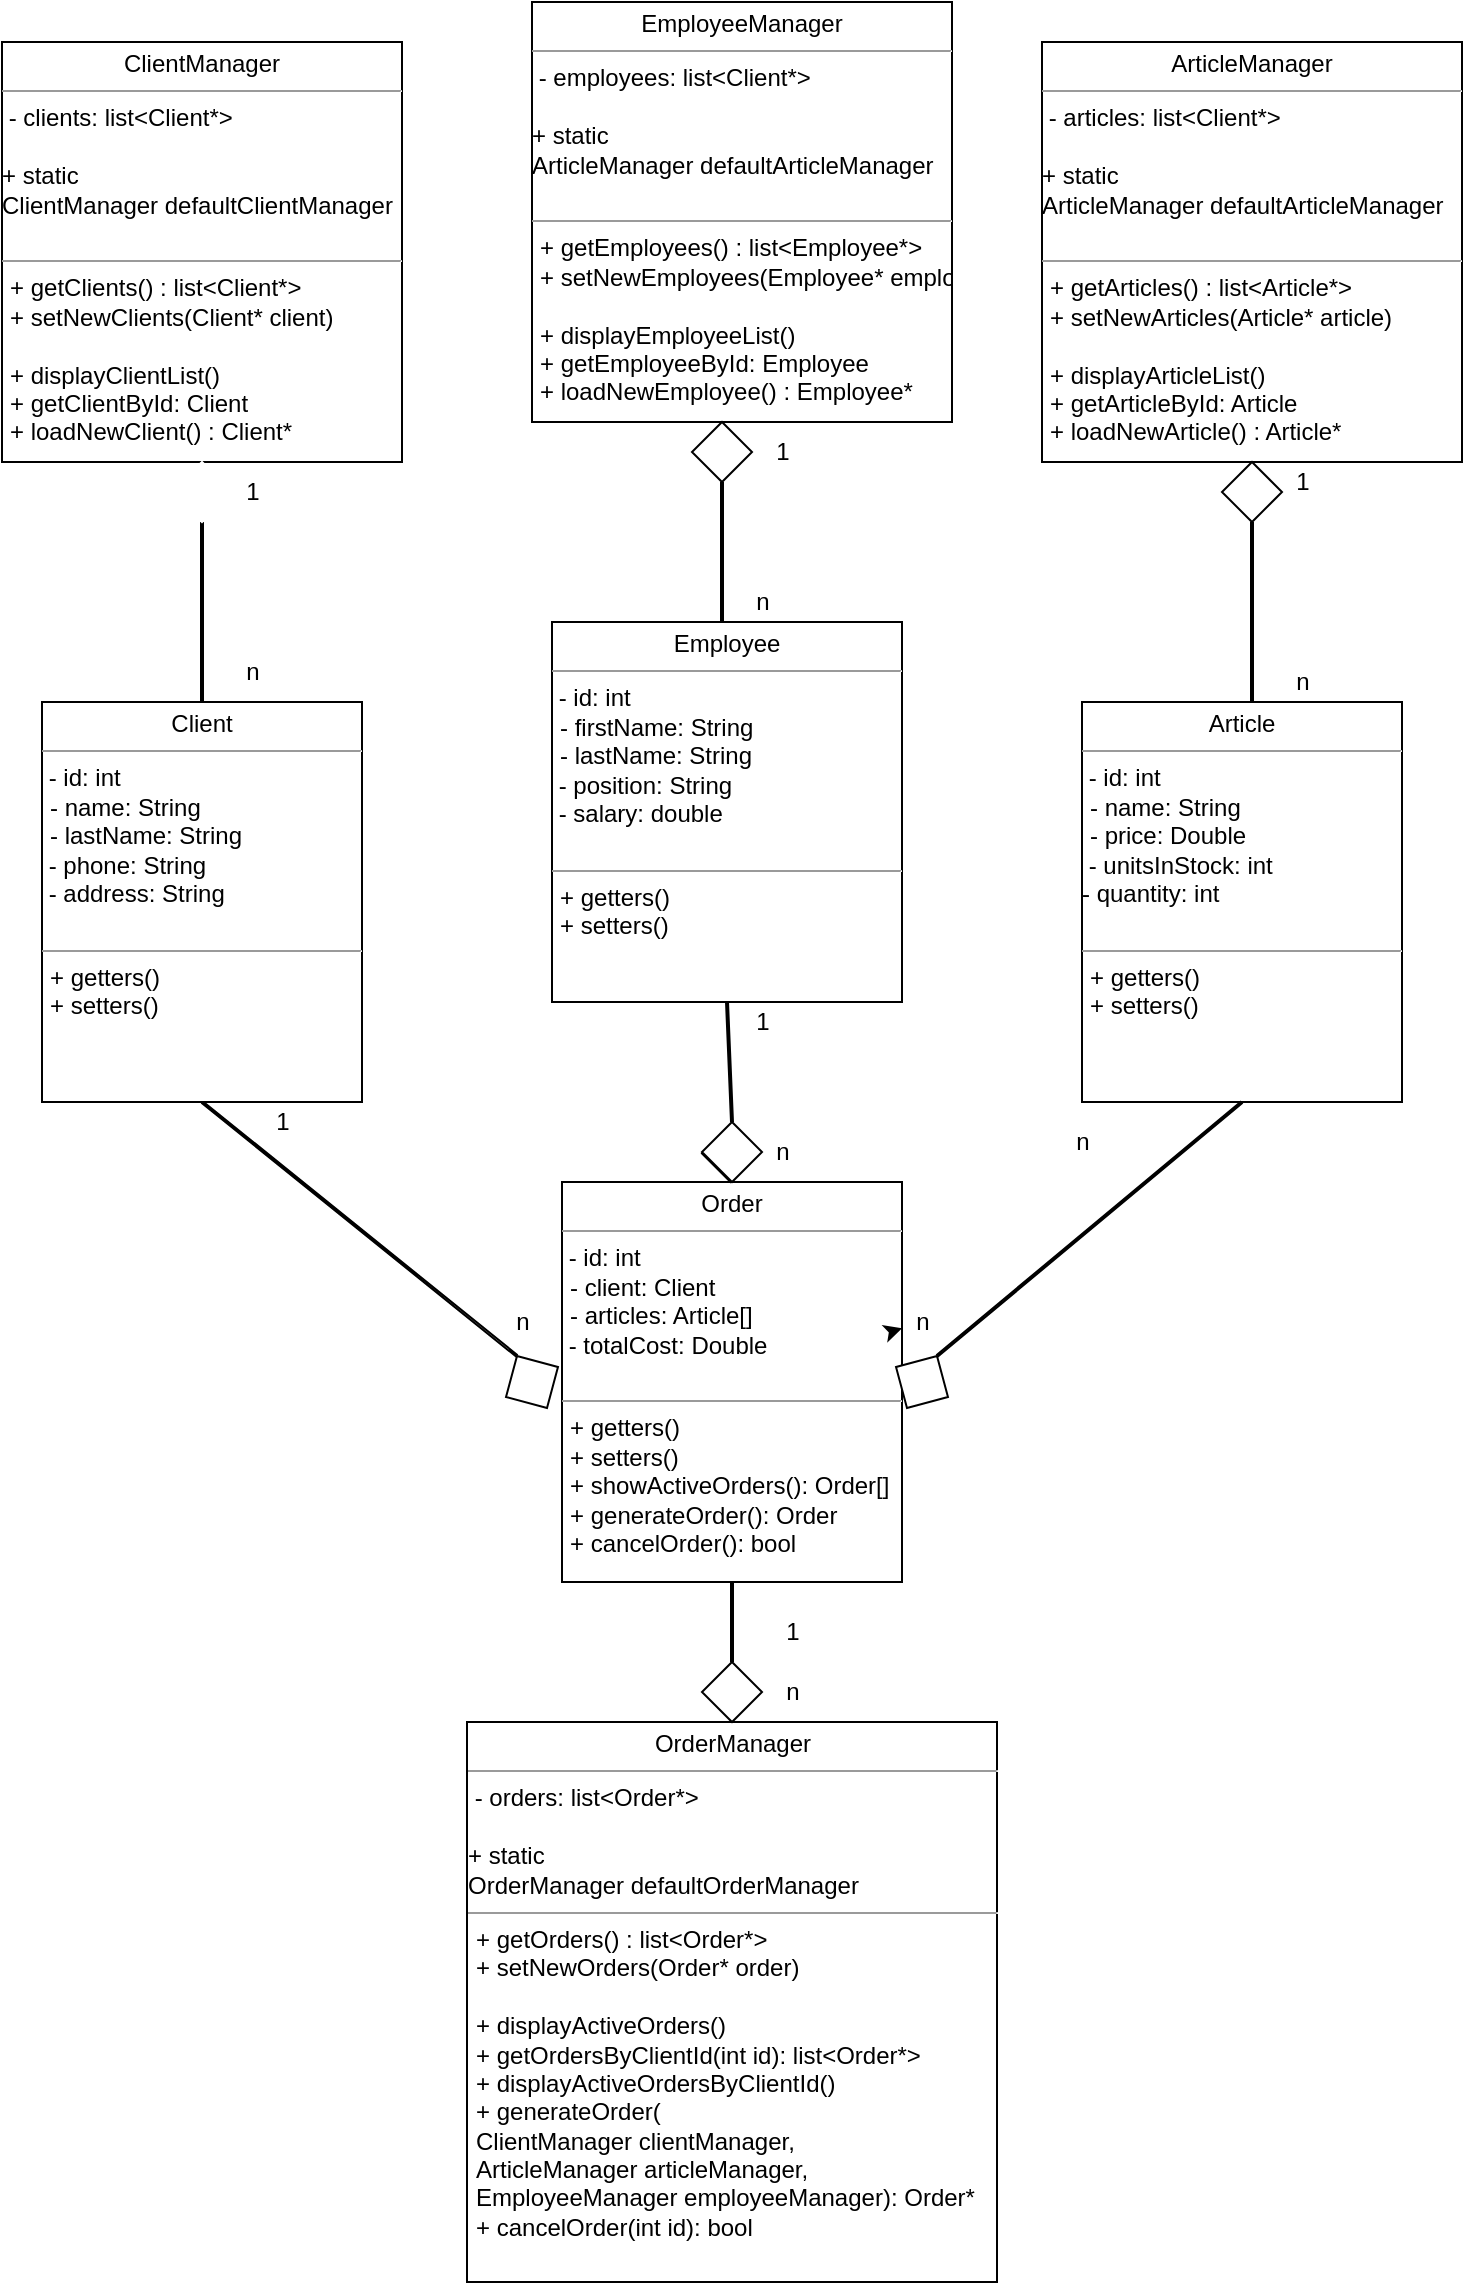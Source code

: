 <mxfile>
    <diagram id="JTaWTSF7lXTrRq_3tVzA" name="Page-1">
        <mxGraphModel dx="764" dy="607" grid="1" gridSize="10" guides="1" tooltips="1" connect="1" arrows="1" fold="1" page="1" pageScale="1" pageWidth="850" pageHeight="1100" background="none" math="0" shadow="0">
            <root>
                <mxCell id="0"/>
                <mxCell id="1" parent="0"/>
                <mxCell id="9" style="edgeStyle=none;html=1;exitX=0.5;exitY=1;exitDx=0;exitDy=0;shape=link;entryX=0;entryY=0.5;entryDx=0;entryDy=0;width=-1;" parent="1" source="6" target="12" edge="1">
                    <mxGeometry relative="1" as="geometry">
                        <mxPoint x="320" y="670" as="targetPoint"/>
                    </mxGeometry>
                </mxCell>
                <mxCell id="6" value="&lt;p style=&quot;margin:0px;margin-top:4px;text-align:center;&quot;&gt;Client&lt;br&gt;&lt;/p&gt;&lt;hr size=&quot;1&quot;&gt;&amp;nbsp;- id: int&lt;p style=&quot;margin:0px;margin-left:4px;&quot;&gt;- name: String&lt;/p&gt;&lt;p style=&quot;margin:0px;margin-left:4px;&quot;&gt;- lastName: String&lt;br&gt;&lt;/p&gt;&lt;div&gt;&amp;nbsp;- phone: String&lt;br&gt;&lt;/div&gt;&lt;div&gt;&amp;nbsp;- address: String&lt;/div&gt;&lt;div&gt;&lt;br&gt;&lt;/div&gt;&lt;hr size=&quot;1&quot;&gt;&lt;p style=&quot;margin:0px;margin-left:4px;&quot;&gt;+ getters()&lt;/p&gt;&lt;p style=&quot;margin:0px;margin-left:4px;&quot;&gt;+ setters()&lt;/p&gt;" style="verticalAlign=top;align=left;overflow=fill;fontSize=12;fontFamily=Helvetica;html=1;" parent="1" vertex="1">
                    <mxGeometry x="60" y="360" width="160" height="200" as="geometry"/>
                </mxCell>
                <mxCell id="7" value="&lt;p style=&quot;margin:0px;margin-top:4px;text-align:center;&quot;&gt;Article&lt;br&gt;&lt;/p&gt;&lt;hr size=&quot;1&quot;&gt;&amp;nbsp;- id: int&lt;p style=&quot;margin:0px;margin-left:4px;&quot;&gt;- name: String&lt;/p&gt;&lt;p style=&quot;margin:0px;margin-left:4px;&quot;&gt;- price: Double&lt;br&gt;&lt;/p&gt;&lt;div&gt;&amp;nbsp;- unitsInStock: int&lt;/div&gt;&lt;div&gt;- quantity: int&lt;/div&gt;&lt;div&gt;&lt;br&gt;&lt;/div&gt;&lt;hr size=&quot;1&quot;&gt;&lt;p style=&quot;margin:0px;margin-left:4px;&quot;&gt;+ getters()&lt;/p&gt;&lt;p style=&quot;margin:0px;margin-left:4px;&quot;&gt;+ setters()&lt;/p&gt;" style="verticalAlign=top;align=left;overflow=fill;fontSize=12;fontFamily=Helvetica;html=1;" parent="1" vertex="1">
                    <mxGeometry x="580" y="360" width="160" height="200" as="geometry"/>
                </mxCell>
                <mxCell id="8" value="&lt;p style=&quot;margin:0px;margin-top:4px;text-align:center;&quot;&gt;Order&lt;br&gt;&lt;/p&gt;&lt;hr size=&quot;1&quot;&gt;&amp;nbsp;- id: int&lt;p style=&quot;margin:0px;margin-left:4px;&quot;&gt;- client: Client&lt;/p&gt;&lt;p style=&quot;margin:0px;margin-left:4px;&quot;&gt;- articles: Article[]&lt;br&gt;&lt;/p&gt;&lt;div&gt;&amp;nbsp;- totalCost: Double&lt;/div&gt;&lt;div&gt;&lt;br&gt;&lt;/div&gt;&lt;hr size=&quot;1&quot;&gt;&lt;p style=&quot;margin:0px;margin-left:4px;&quot;&gt;+ getters()&lt;/p&gt;&lt;p style=&quot;margin:0px;margin-left:4px;&quot;&gt;+ setters()&lt;/p&gt;&lt;p style=&quot;margin:0px;margin-left:4px;&quot;&gt;+ showActiveOrders(): Order[]&lt;/p&gt;&lt;p style=&quot;margin: 0px 0px 0px 4px;&quot;&gt;+ generateOrder(): Order&lt;br&gt;&lt;/p&gt;&lt;p style=&quot;margin: 0px 0px 0px 4px;&quot;&gt;+ cancelOrder(): bool&lt;/p&gt;" style="verticalAlign=top;align=left;overflow=fill;fontSize=12;fontFamily=Helvetica;html=1;" parent="1" vertex="1">
                    <mxGeometry x="320" y="600" width="170" height="200" as="geometry"/>
                </mxCell>
                <mxCell id="12" value="" style="rhombus;whiteSpace=wrap;html=1;rotation=60;" parent="1" vertex="1">
                    <mxGeometry x="290" y="685" width="30" height="30" as="geometry"/>
                </mxCell>
                <mxCell id="18" style="edgeStyle=none;html=1;exitX=0;exitY=0.5;exitDx=0;exitDy=0;shape=link;entryX=0.5;entryY=1;entryDx=0;entryDy=0;width=-1;" parent="1" source="19" target="7" edge="1">
                    <mxGeometry relative="1" as="geometry">
                        <mxPoint x="720.511" y="821.118" as="targetPoint"/>
                        <mxPoint x="570" y="680" as="sourcePoint"/>
                    </mxGeometry>
                </mxCell>
                <mxCell id="19" value="" style="rhombus;whiteSpace=wrap;html=1;rotation=120;" parent="1" vertex="1">
                    <mxGeometry x="485" y="685" width="30" height="30" as="geometry"/>
                </mxCell>
                <mxCell id="21" value="1" style="text;html=1;align=center;verticalAlign=middle;resizable=0;points=[];autosize=1;strokeColor=none;fillColor=none;" parent="1" vertex="1">
                    <mxGeometry x="165" y="555" width="30" height="30" as="geometry"/>
                </mxCell>
                <mxCell id="22" value="n" style="text;html=1;align=center;verticalAlign=middle;resizable=0;points=[];autosize=1;strokeColor=none;fillColor=none;" parent="1" vertex="1">
                    <mxGeometry x="285" y="655" width="30" height="30" as="geometry"/>
                </mxCell>
                <mxCell id="26" value="" style="edgeStyle=none;html=1;" parent="1" source="23" target="8" edge="1">
                    <mxGeometry relative="1" as="geometry"/>
                </mxCell>
                <mxCell id="23" value="n" style="text;html=1;align=center;verticalAlign=middle;resizable=0;points=[];autosize=1;strokeColor=none;fillColor=none;" parent="1" vertex="1">
                    <mxGeometry x="485" y="655" width="30" height="30" as="geometry"/>
                </mxCell>
                <mxCell id="24" value="n" style="text;html=1;align=center;verticalAlign=middle;resizable=0;points=[];autosize=1;strokeColor=none;fillColor=none;" parent="1" vertex="1">
                    <mxGeometry x="565" y="565" width="30" height="30" as="geometry"/>
                </mxCell>
                <mxCell id="25" value="&lt;p style=&quot;margin:0px;margin-top:4px;text-align:center;&quot;&gt;Employee&lt;br&gt;&lt;/p&gt;&lt;hr size=&quot;1&quot;&gt;&amp;nbsp;- id: int&lt;p style=&quot;margin:0px;margin-left:4px;&quot;&gt;- firstName: String&lt;/p&gt;&lt;p style=&quot;margin:0px;margin-left:4px;&quot;&gt;- lastName: String&lt;br&gt;&lt;/p&gt;&lt;div&gt;&amp;nbsp;- position: String&lt;br&gt;&lt;/div&gt;&lt;div&gt;&amp;nbsp;- salary: double&lt;/div&gt;&lt;div&gt;&lt;br&gt;&lt;/div&gt;&lt;hr size=&quot;1&quot;&gt;&lt;p style=&quot;margin:0px;margin-left:4px;&quot;&gt;+ getters()&lt;/p&gt;&lt;p style=&quot;margin:0px;margin-left:4px;&quot;&gt;+ setters()&lt;/p&gt;" style="verticalAlign=top;align=left;overflow=fill;fontSize=12;fontFamily=Helvetica;html=1;" parent="1" vertex="1">
                    <mxGeometry x="315" y="320" width="175" height="190" as="geometry"/>
                </mxCell>
                <mxCell id="28" style="edgeStyle=none;html=1;shape=link;entryX=0.5;entryY=1;entryDx=0;entryDy=0;width=-1;startArrow=none;" parent="1" target="25" edge="1">
                    <mxGeometry relative="1" as="geometry">
                        <mxPoint x="502.5" y="472.99" as="targetPoint"/>
                        <mxPoint x="405" y="570" as="sourcePoint"/>
                    </mxGeometry>
                </mxCell>
                <mxCell id="30" value="" style="edgeStyle=none;html=1;exitX=0.5;exitY=0;exitDx=0;exitDy=0;shape=link;entryX=0.5;entryY=1;entryDx=0;entryDy=0;width=-1;endArrow=none;" parent="1" source="8" target="29" edge="1">
                    <mxGeometry relative="1" as="geometry">
                        <mxPoint x="402.5" y="510" as="targetPoint"/>
                        <mxPoint x="405" y="600" as="sourcePoint"/>
                    </mxGeometry>
                </mxCell>
                <mxCell id="29" value="" style="rhombus;whiteSpace=wrap;html=1;rotation=90;" parent="1" vertex="1">
                    <mxGeometry x="390.0" y="570.0" width="30" height="30" as="geometry"/>
                </mxCell>
                <mxCell id="33" value="1" style="text;html=1;align=center;verticalAlign=middle;resizable=0;points=[];autosize=1;strokeColor=none;fillColor=none;" parent="1" vertex="1">
                    <mxGeometry x="405" y="505" width="30" height="30" as="geometry"/>
                </mxCell>
                <mxCell id="34" value="n" style="text;html=1;align=center;verticalAlign=middle;resizable=0;points=[];autosize=1;strokeColor=none;fillColor=none;" parent="1" vertex="1">
                    <mxGeometry x="415" y="570" width="30" height="30" as="geometry"/>
                </mxCell>
                <mxCell id="35" value="&lt;p style=&quot;margin:0px;margin-top:4px;text-align:center;&quot;&gt;ClientManager&lt;br&gt;&lt;/p&gt;&lt;hr size=&quot;1&quot;&gt;&amp;nbsp;- clients: list&amp;lt;Client*&amp;gt;&lt;br&gt;&lt;br&gt;+ static &lt;br&gt;ClientManager defaultClientManager&lt;br&gt;&lt;div&gt;&lt;br&gt;&lt;/div&gt;&lt;hr size=&quot;1&quot;&gt;&lt;p style=&quot;margin:0px;margin-left:4px;&quot;&gt;+ getClients() : list&amp;lt;Client*&amp;gt;&lt;/p&gt;&lt;p style=&quot;margin:0px;margin-left:4px;&quot;&gt;&lt;span style=&quot;background-color: initial;&quot;&gt;+ setNewClients(Client* client)&lt;/span&gt;&lt;/p&gt;&lt;p style=&quot;margin:0px;margin-left:4px;&quot;&gt;&lt;span style=&quot;background-color: initial;&quot;&gt;&lt;br&gt;&lt;/span&gt;&lt;/p&gt;&lt;p style=&quot;margin:0px;margin-left:4px;&quot;&gt;&lt;span style=&quot;background-color: initial;&quot;&gt;+ displayClientList()&lt;/span&gt;&lt;/p&gt;&lt;p style=&quot;margin:0px;margin-left:4px;&quot;&gt;&lt;span style=&quot;background-color: initial;&quot;&gt;+ getClientById: Client&lt;/span&gt;&lt;/p&gt;&lt;p style=&quot;margin:0px;margin-left:4px;&quot;&gt;&lt;span style=&quot;background-color: initial;&quot;&gt;+ loadNewClient() : Client*&lt;/span&gt;&lt;/p&gt;" style="verticalAlign=top;align=left;overflow=fill;fontSize=12;fontFamily=Helvetica;html=1;" parent="1" vertex="1">
                    <mxGeometry x="40" y="30" width="200" height="210" as="geometry"/>
                </mxCell>
                <mxCell id="36" value="&lt;p style=&quot;margin:0px;margin-top:4px;text-align:center;&quot;&gt;ArticleManager&lt;br&gt;&lt;/p&gt;&lt;hr size=&quot;1&quot;&gt;&amp;nbsp;- articles: list&amp;lt;Client*&amp;gt;&lt;br&gt;&lt;br&gt;+ static &lt;br&gt;ArticleManager defaultArticleManager&lt;br&gt;&lt;div&gt;&lt;br&gt;&lt;/div&gt;&lt;hr size=&quot;1&quot;&gt;&lt;p style=&quot;margin:0px;margin-left:4px;&quot;&gt;+ getArticles() : list&amp;lt;Article*&amp;gt;&lt;/p&gt;&lt;p style=&quot;margin:0px;margin-left:4px;&quot;&gt;&lt;span style=&quot;background-color: initial;&quot;&gt;+ setNewArticles(Article* article)&lt;/span&gt;&lt;/p&gt;&lt;p style=&quot;margin:0px;margin-left:4px;&quot;&gt;&lt;span style=&quot;background-color: initial;&quot;&gt;&lt;br&gt;&lt;/span&gt;&lt;/p&gt;&lt;p style=&quot;margin:0px;margin-left:4px;&quot;&gt;&lt;span style=&quot;background-color: initial;&quot;&gt;+ displayArticleList()&lt;/span&gt;&lt;/p&gt;&lt;p style=&quot;margin:0px;margin-left:4px;&quot;&gt;&lt;span style=&quot;background-color: initial;&quot;&gt;+ getArticleById: Article&lt;/span&gt;&lt;/p&gt;&lt;p style=&quot;margin:0px;margin-left:4px;&quot;&gt;&lt;span style=&quot;background-color: initial;&quot;&gt;+ loadNewArticle() : Article*&lt;/span&gt;&lt;/p&gt;" style="verticalAlign=top;align=left;overflow=fill;fontSize=12;fontFamily=Helvetica;html=1;" parent="1" vertex="1">
                    <mxGeometry x="560" y="30" width="210" height="210" as="geometry"/>
                </mxCell>
                <mxCell id="37" value="&lt;p style=&quot;margin:0px;margin-top:4px;text-align:center;&quot;&gt;EmployeeManager&lt;br&gt;&lt;/p&gt;&lt;hr size=&quot;1&quot;&gt;&amp;nbsp;- employees: list&amp;lt;Client*&amp;gt;&lt;br&gt;&lt;br&gt;+ static &lt;br&gt;ArticleManager defaultArticleManager&lt;br&gt;&lt;div&gt;&lt;br&gt;&lt;/div&gt;&lt;hr size=&quot;1&quot;&gt;&lt;p style=&quot;margin:0px;margin-left:4px;&quot;&gt;+ getEmployees() : list&amp;lt;Employee*&amp;gt;&lt;/p&gt;&lt;p style=&quot;margin:0px;margin-left:4px;&quot;&gt;&lt;span style=&quot;background-color: initial;&quot;&gt;+ setNewEmployees(Employee* employee)&lt;/span&gt;&lt;/p&gt;&lt;p style=&quot;margin:0px;margin-left:4px;&quot;&gt;&lt;span style=&quot;background-color: initial;&quot;&gt;&lt;br&gt;&lt;/span&gt;&lt;/p&gt;&lt;p style=&quot;margin:0px;margin-left:4px;&quot;&gt;&lt;span style=&quot;background-color: initial;&quot;&gt;+ displayEmployeeList()&lt;/span&gt;&lt;/p&gt;&lt;p style=&quot;margin:0px;margin-left:4px;&quot;&gt;&lt;span style=&quot;background-color: initial;&quot;&gt;+ getEmployeeById: Employee&lt;/span&gt;&lt;/p&gt;&lt;p style=&quot;margin:0px;margin-left:4px;&quot;&gt;&lt;span style=&quot;background-color: initial;&quot;&gt;+ loadNewEmployee() : Employee*&lt;/span&gt;&lt;/p&gt;" style="verticalAlign=top;align=left;overflow=fill;fontSize=12;fontFamily=Helvetica;html=1;" parent="1" vertex="1">
                    <mxGeometry x="305" y="10" width="210" height="210" as="geometry"/>
                </mxCell>
                <mxCell id="38" style="edgeStyle=none;html=1;shape=link;entryX=0.5;entryY=0;entryDx=0;entryDy=0;width=-1;" edge="1" parent="1" target="6">
                    <mxGeometry relative="1" as="geometry">
                        <mxPoint x="287.5" y="407.01" as="targetPoint"/>
                        <mxPoint x="140" y="270" as="sourcePoint"/>
                    </mxGeometry>
                </mxCell>
                <mxCell id="39" style="edgeStyle=none;html=1;shape=link;width=-1;" edge="1" parent="1">
                    <mxGeometry relative="1" as="geometry">
                        <mxPoint x="400" y="320" as="targetPoint"/>
                        <mxPoint x="400" y="250" as="sourcePoint"/>
                    </mxGeometry>
                </mxCell>
                <mxCell id="40" style="edgeStyle=none;html=1;shape=link;width=-1;exitX=1;exitY=0.5;exitDx=0;exitDy=0;" edge="1" parent="1" source="43">
                    <mxGeometry relative="1" as="geometry">
                        <mxPoint x="665" y="360" as="targetPoint"/>
                        <mxPoint x="665" y="280" as="sourcePoint"/>
                    </mxGeometry>
                </mxCell>
                <mxCell id="41" value="" style="rhombus;whiteSpace=wrap;html=1;rotation=90;strokeColor=#FFFFFF;fillColor=#FFFFFF;" vertex="1" parent="1">
                    <mxGeometry x="125" y="240" width="30" height="30" as="geometry"/>
                </mxCell>
                <mxCell id="42" value="" style="rhombus;whiteSpace=wrap;html=1;rotation=90;fillColor=#FFFFFF;" vertex="1" parent="1">
                    <mxGeometry x="385" y="220" width="30" height="30" as="geometry"/>
                </mxCell>
                <mxCell id="43" value="" style="rhombus;whiteSpace=wrap;html=1;rotation=90;fillColor=#FFFFFF;" vertex="1" parent="1">
                    <mxGeometry x="650" y="240" width="30" height="30" as="geometry"/>
                </mxCell>
                <mxCell id="44" value="&lt;p style=&quot;margin:0px;margin-top:4px;text-align:center;&quot;&gt;OrderManager&lt;br&gt;&lt;/p&gt;&lt;hr size=&quot;1&quot;&gt;&amp;nbsp;- orders: list&amp;lt;Order*&amp;gt;&lt;br&gt;&lt;br&gt;+ static &lt;br&gt;OrderManager defaultOrderManager&lt;br&gt;&lt;hr size=&quot;1&quot;&gt;&lt;p style=&quot;margin:0px;margin-left:4px;&quot;&gt;+ getOrders() : list&amp;lt;Order*&amp;gt;&lt;/p&gt;&lt;p style=&quot;margin:0px;margin-left:4px;&quot;&gt;&lt;span style=&quot;background-color: initial;&quot;&gt;+ setNewOrders(Order* order)&lt;/span&gt;&lt;/p&gt;&lt;p style=&quot;margin:0px;margin-left:4px;&quot;&gt;&lt;span style=&quot;background-color: initial;&quot;&gt;&lt;br&gt;&lt;/span&gt;&lt;/p&gt;&lt;p style=&quot;margin:0px;margin-left:4px;&quot;&gt;&lt;span style=&quot;background-color: initial;&quot;&gt;+ displayActiveOrders()&lt;/span&gt;&lt;/p&gt;&lt;p style=&quot;margin:0px;margin-left:4px;&quot;&gt;&lt;span style=&quot;background-color: initial;&quot;&gt;+ getOrdersByClientId(int id): list&amp;lt;Order*&amp;gt;&lt;/span&gt;&lt;/p&gt;&lt;p style=&quot;margin:0px;margin-left:4px;&quot;&gt;&lt;span style=&quot;background-color: initial;&quot;&gt;+&amp;nbsp;&lt;/span&gt;displayActiveOrdersByClientId&lt;span style=&quot;background-color: initial;&quot;&gt;()&lt;/span&gt;&lt;/p&gt;&lt;p style=&quot;margin:0px;margin-left:4px;&quot;&gt;&lt;span style=&quot;background-color: initial;&quot;&gt;+ generateOrder(&lt;/span&gt;&lt;/p&gt;&lt;p style=&quot;margin:0px;margin-left:4px;&quot;&gt;&lt;span style=&quot;background-color: initial;&quot;&gt;ClientManager clientManager,&lt;/span&gt;&lt;/p&gt;&lt;p style=&quot;margin:0px;margin-left:4px;&quot;&gt;ArticleManager articleManager,&lt;span style=&quot;background-color: initial;&quot;&gt;&lt;br&gt;&lt;/span&gt;&lt;/p&gt;&lt;p style=&quot;margin:0px;margin-left:4px;&quot;&gt;EmployeeManager employeeManager): Order*&lt;br&gt;&lt;/p&gt;&lt;p style=&quot;margin:0px;margin-left:4px;&quot;&gt;+ cancelOrder(int id): bool&lt;/p&gt;" style="verticalAlign=top;align=left;overflow=fill;fontSize=12;fontFamily=Helvetica;html=1;" vertex="1" parent="1">
                    <mxGeometry x="272.5" y="870" width="265" height="280" as="geometry"/>
                </mxCell>
                <mxCell id="45" style="edgeStyle=none;html=1;shape=link;width=-1;entryX=0.5;entryY=1;entryDx=0;entryDy=0;exitX=0;exitY=0.5;exitDx=0;exitDy=0;" edge="1" parent="1" source="46" target="8">
                    <mxGeometry relative="1" as="geometry">
                        <mxPoint x="400" y="800" as="targetPoint"/>
                        <mxPoint x="400" y="830" as="sourcePoint"/>
                    </mxGeometry>
                </mxCell>
                <mxCell id="46" value="" style="rhombus;whiteSpace=wrap;html=1;rotation=90;fillColor=#FFFFFF;" vertex="1" parent="1">
                    <mxGeometry x="390" y="840" width="30" height="30" as="geometry"/>
                </mxCell>
                <mxCell id="48" value="1" style="text;html=1;align=center;verticalAlign=middle;resizable=0;points=[];autosize=1;strokeColor=none;fillColor=none;" vertex="1" parent="1">
                    <mxGeometry x="150" y="240" width="30" height="30" as="geometry"/>
                </mxCell>
                <mxCell id="49" value="n" style="text;html=1;align=center;verticalAlign=middle;resizable=0;points=[];autosize=1;strokeColor=none;fillColor=none;" vertex="1" parent="1">
                    <mxGeometry x="150" y="330" width="30" height="30" as="geometry"/>
                </mxCell>
                <mxCell id="50" value="1" style="text;html=1;align=center;verticalAlign=middle;resizable=0;points=[];autosize=1;strokeColor=none;fillColor=none;" vertex="1" parent="1">
                    <mxGeometry x="415" y="220" width="30" height="30" as="geometry"/>
                </mxCell>
                <mxCell id="51" value="n" style="text;html=1;align=center;verticalAlign=middle;resizable=0;points=[];autosize=1;strokeColor=none;fillColor=none;" vertex="1" parent="1">
                    <mxGeometry x="405" y="295" width="30" height="30" as="geometry"/>
                </mxCell>
                <mxCell id="52" value="1" style="text;html=1;align=center;verticalAlign=middle;resizable=0;points=[];autosize=1;strokeColor=none;fillColor=none;" vertex="1" parent="1">
                    <mxGeometry x="675" y="235" width="30" height="30" as="geometry"/>
                </mxCell>
                <mxCell id="53" value="n" style="text;html=1;align=center;verticalAlign=middle;resizable=0;points=[];autosize=1;strokeColor=none;fillColor=none;" vertex="1" parent="1">
                    <mxGeometry x="675" y="335" width="30" height="30" as="geometry"/>
                </mxCell>
                <mxCell id="54" value="1" style="text;html=1;align=center;verticalAlign=middle;resizable=0;points=[];autosize=1;strokeColor=none;fillColor=none;" vertex="1" parent="1">
                    <mxGeometry x="420" y="810" width="30" height="30" as="geometry"/>
                </mxCell>
                <mxCell id="55" value="n" style="text;html=1;align=center;verticalAlign=middle;resizable=0;points=[];autosize=1;strokeColor=none;fillColor=none;" vertex="1" parent="1">
                    <mxGeometry x="420" y="840" width="30" height="30" as="geometry"/>
                </mxCell>
            </root>
        </mxGraphModel>
    </diagram>
</mxfile>